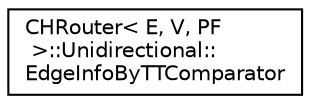 digraph "Graphical Class Hierarchy"
{
  edge [fontname="Helvetica",fontsize="10",labelfontname="Helvetica",labelfontsize="10"];
  node [fontname="Helvetica",fontsize="10",shape=record];
  rankdir="LR";
  Node0 [label="CHRouter\< E, V, PF\l \>::Unidirectional::\lEdgeInfoByTTComparator",height=0.2,width=0.4,color="black", fillcolor="white", style="filled",URL="$d3/d80/class_c_h_router_1_1_unidirectional_1_1_edge_info_by_t_t_comparator.html"];
}

